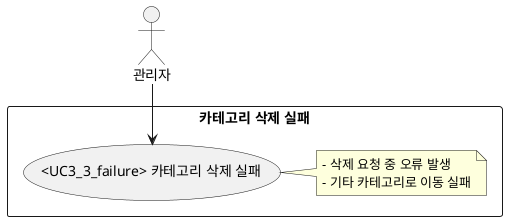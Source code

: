 @startuml
actor "관리자" as Admin

rectangle "카테고리 삭제 실패" {
  usecase "<UC3_3_failure> 카테고리 삭제 실패" as UC3_3_failure
  note right
  - 삭제 요청 중 오류 발생
  - 기타 카테고리로 이동 실패
  end note
}

Admin --> UC3_3_failure
@enduml
